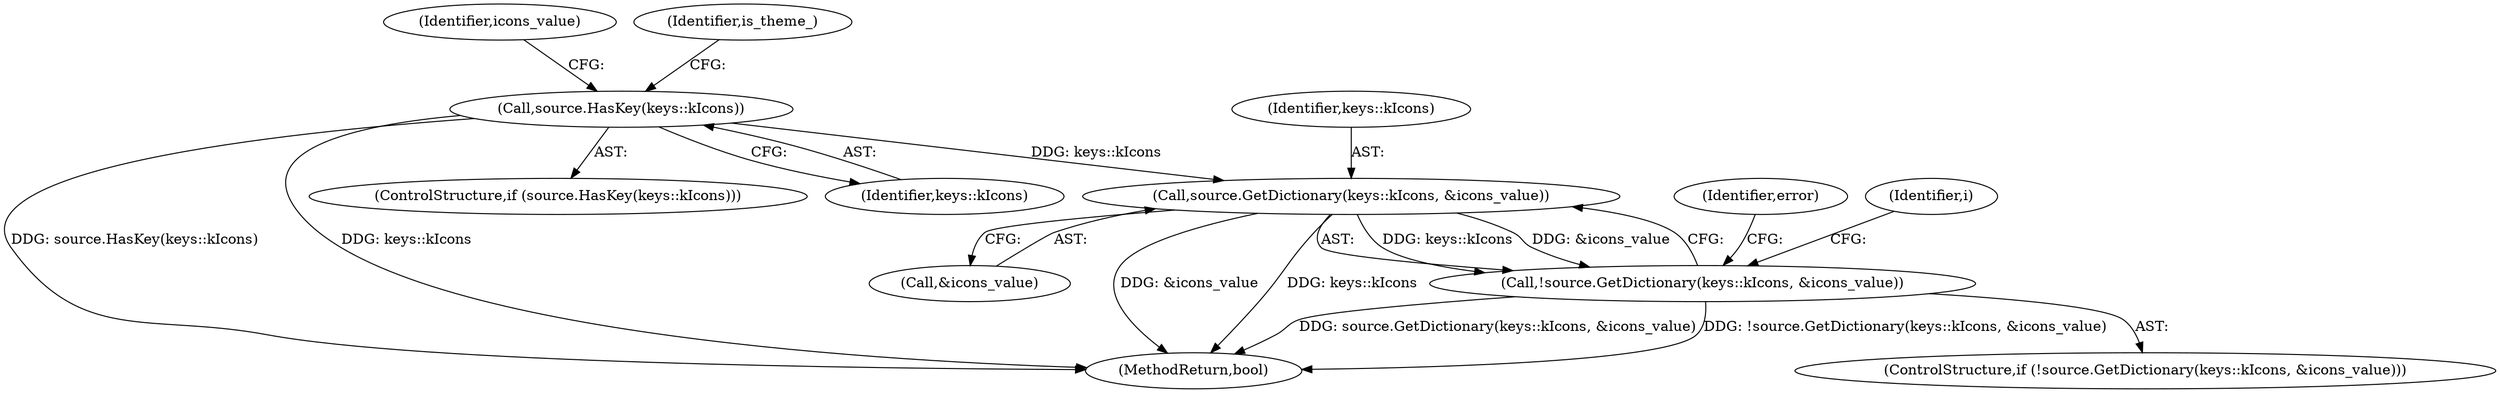 digraph "0_Chrome_c63f2b7fe4fe2977f858a8e36d5f48db17eff2e7_30@pointer" {
"1000414" [label="(Call,source.GetDictionary(keys::kIcons, &icons_value))"];
"1000405" [label="(Call,source.HasKey(keys::kIcons))"];
"1000413" [label="(Call,!source.GetDictionary(keys::kIcons, &icons_value))"];
"1000412" [label="(ControlStructure,if (!source.GetDictionary(keys::kIcons, &icons_value)))"];
"1000421" [label="(Identifier,error)"];
"1000416" [label="(Call,&icons_value)"];
"1002448" [label="(MethodReturn,bool)"];
"1000428" [label="(Identifier,i)"];
"1000415" [label="(Identifier,keys::kIcons)"];
"1000404" [label="(ControlStructure,if (source.HasKey(keys::kIcons)))"];
"1000410" [label="(Identifier,icons_value)"];
"1000414" [label="(Call,source.GetDictionary(keys::kIcons, &icons_value))"];
"1000405" [label="(Call,source.HasKey(keys::kIcons))"];
"1000494" [label="(Identifier,is_theme_)"];
"1000413" [label="(Call,!source.GetDictionary(keys::kIcons, &icons_value))"];
"1000406" [label="(Identifier,keys::kIcons)"];
"1000414" -> "1000413"  [label="AST: "];
"1000414" -> "1000416"  [label="CFG: "];
"1000415" -> "1000414"  [label="AST: "];
"1000416" -> "1000414"  [label="AST: "];
"1000413" -> "1000414"  [label="CFG: "];
"1000414" -> "1002448"  [label="DDG: &icons_value"];
"1000414" -> "1002448"  [label="DDG: keys::kIcons"];
"1000414" -> "1000413"  [label="DDG: keys::kIcons"];
"1000414" -> "1000413"  [label="DDG: &icons_value"];
"1000405" -> "1000414"  [label="DDG: keys::kIcons"];
"1000405" -> "1000404"  [label="AST: "];
"1000405" -> "1000406"  [label="CFG: "];
"1000406" -> "1000405"  [label="AST: "];
"1000410" -> "1000405"  [label="CFG: "];
"1000494" -> "1000405"  [label="CFG: "];
"1000405" -> "1002448"  [label="DDG: source.HasKey(keys::kIcons)"];
"1000405" -> "1002448"  [label="DDG: keys::kIcons"];
"1000413" -> "1000412"  [label="AST: "];
"1000421" -> "1000413"  [label="CFG: "];
"1000428" -> "1000413"  [label="CFG: "];
"1000413" -> "1002448"  [label="DDG: source.GetDictionary(keys::kIcons, &icons_value)"];
"1000413" -> "1002448"  [label="DDG: !source.GetDictionary(keys::kIcons, &icons_value)"];
}
